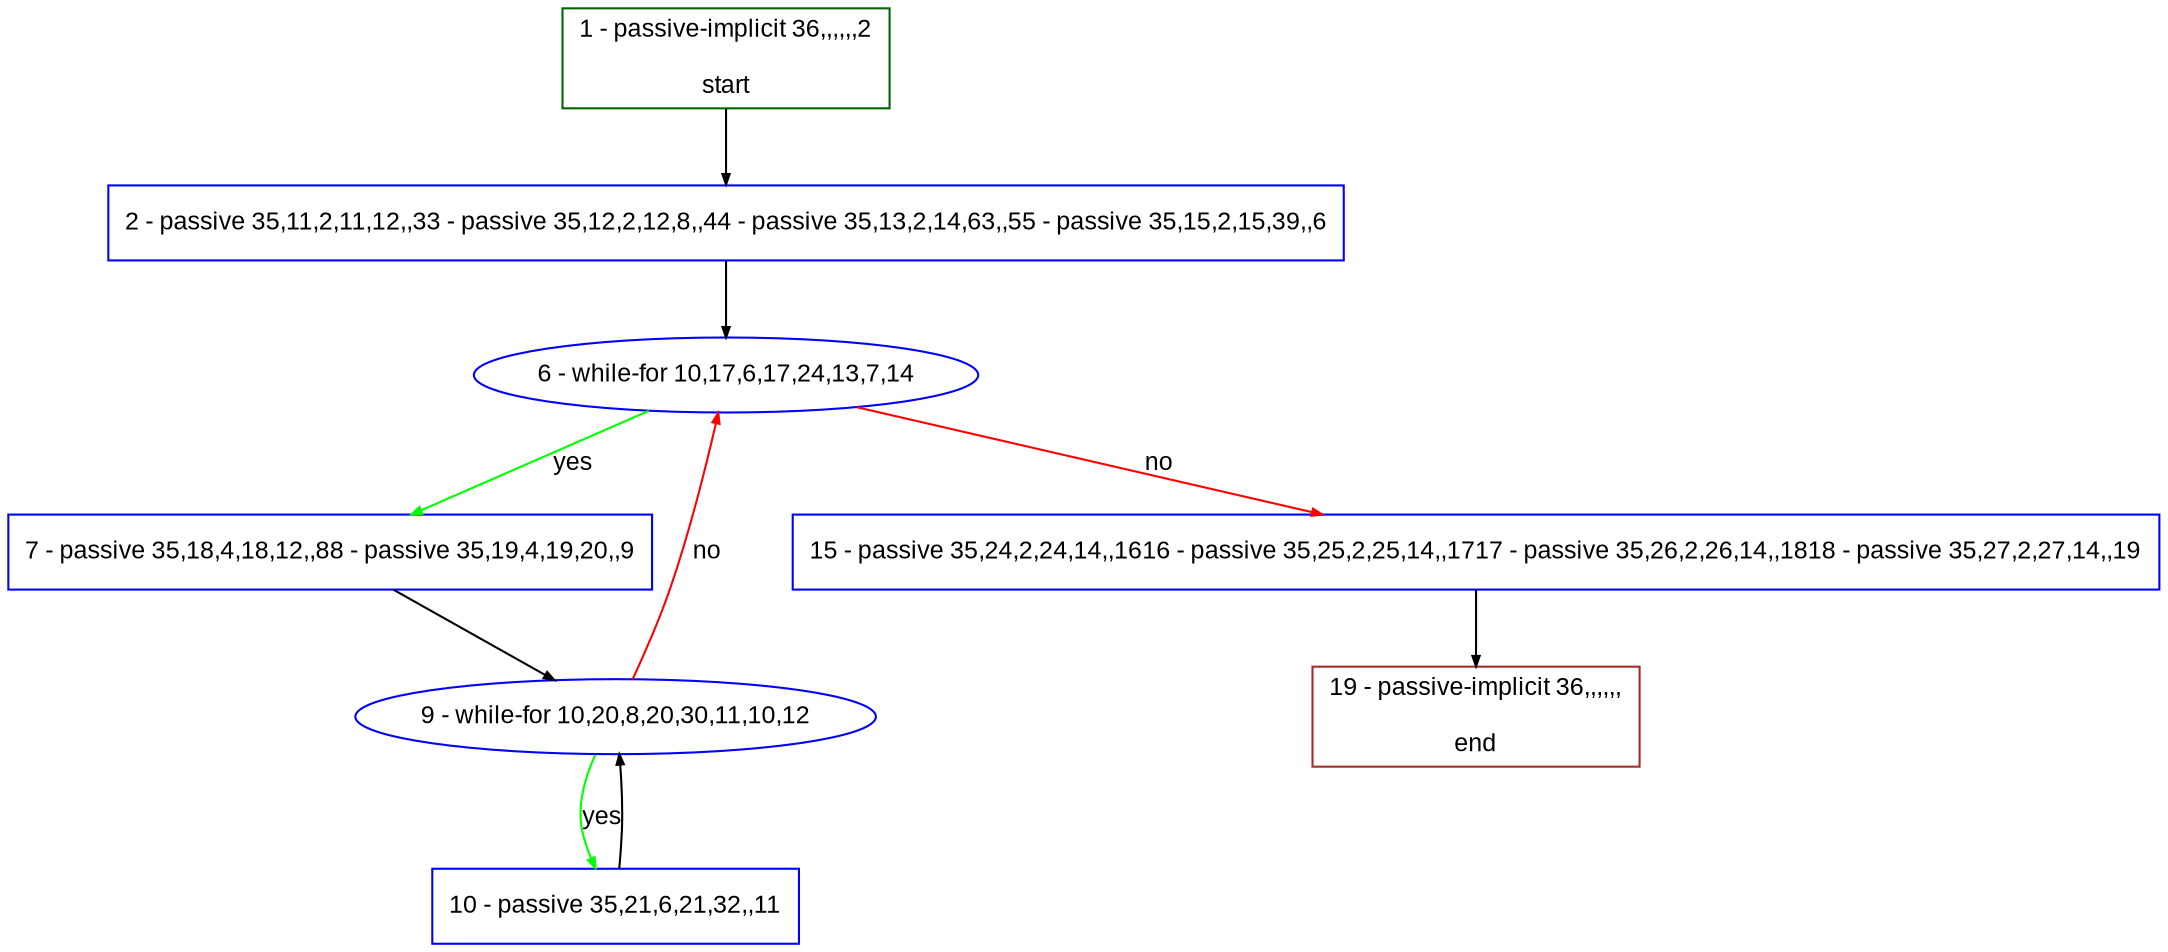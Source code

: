 digraph "" {
  graph [bgcolor="white", fillcolor="#FFFFCC", pack="true", packmode="clust", fontname="Arial", label="", fontsize="12", compound="true", style="rounded,filled"];
  node [node_initialized="no", fillcolor="white", fontname="Arial", label="", color="grey", fontsize="12", fixedsize="false", compound="true", shape="rectangle", style="filled"];
  edge [arrowtail="none", lhead="", fontcolor="black", fontname="Arial", label="", color="black", fontsize="12", arrowhead="normal", arrowsize="0.5", compound="true", ltail="", dir="forward"];
  __N1 [fillcolor="#ffffff", label="2 - passive 35,11,2,11,12,,33 - passive 35,12,2,12,8,,44 - passive 35,13,2,14,63,,55 - passive 35,15,2,15,39,,6", color="#0000ff", shape="box", style="filled"];
  __N2 [fillcolor="#ffffff", label="1 - passive-implicit 36,,,,,,2\n\nstart", color="#006400", shape="box", style="filled"];
  __N3 [fillcolor="#ffffff", label="6 - while-for 10,17,6,17,24,13,7,14", color="#0000ff", shape="oval", style="filled"];
  __N4 [fillcolor="#ffffff", label="7 - passive 35,18,4,18,12,,88 - passive 35,19,4,19,20,,9", color="#0000ff", shape="box", style="filled"];
  __N5 [fillcolor="#ffffff", label="15 - passive 35,24,2,24,14,,1616 - passive 35,25,2,25,14,,1717 - passive 35,26,2,26,14,,1818 - passive 35,27,2,27,14,,19", color="#0000ff", shape="box", style="filled"];
  __N6 [fillcolor="#ffffff", label="9 - while-for 10,20,8,20,30,11,10,12", color="#0000ff", shape="oval", style="filled"];
  __N7 [fillcolor="#ffffff", label="10 - passive 35,21,6,21,32,,11", color="#0000ff", shape="box", style="filled"];
  __N8 [fillcolor="#ffffff", label="19 - passive-implicit 36,,,,,,\n\nend", color="#a52a2a", shape="box", style="filled"];
  __N2 -> __N1 [arrowtail="none", color="#000000", label="", arrowhead="normal", dir="forward"];
  __N1 -> __N3 [arrowtail="none", color="#000000", label="", arrowhead="normal", dir="forward"];
  __N3 -> __N4 [arrowtail="none", color="#00ff00", label="yes", arrowhead="normal", dir="forward"];
  __N3 -> __N5 [arrowtail="none", color="#ff0000", label="no", arrowhead="normal", dir="forward"];
  __N4 -> __N6 [arrowtail="none", color="#000000", label="", arrowhead="normal", dir="forward"];
  __N6 -> __N3 [arrowtail="none", color="#ff0000", label="no", arrowhead="normal", dir="forward"];
  __N6 -> __N7 [arrowtail="none", color="#00ff00", label="yes", arrowhead="normal", dir="forward"];
  __N7 -> __N6 [arrowtail="none", color="#000000", label="", arrowhead="normal", dir="forward"];
  __N5 -> __N8 [arrowtail="none", color="#000000", label="", arrowhead="normal", dir="forward"];
}
